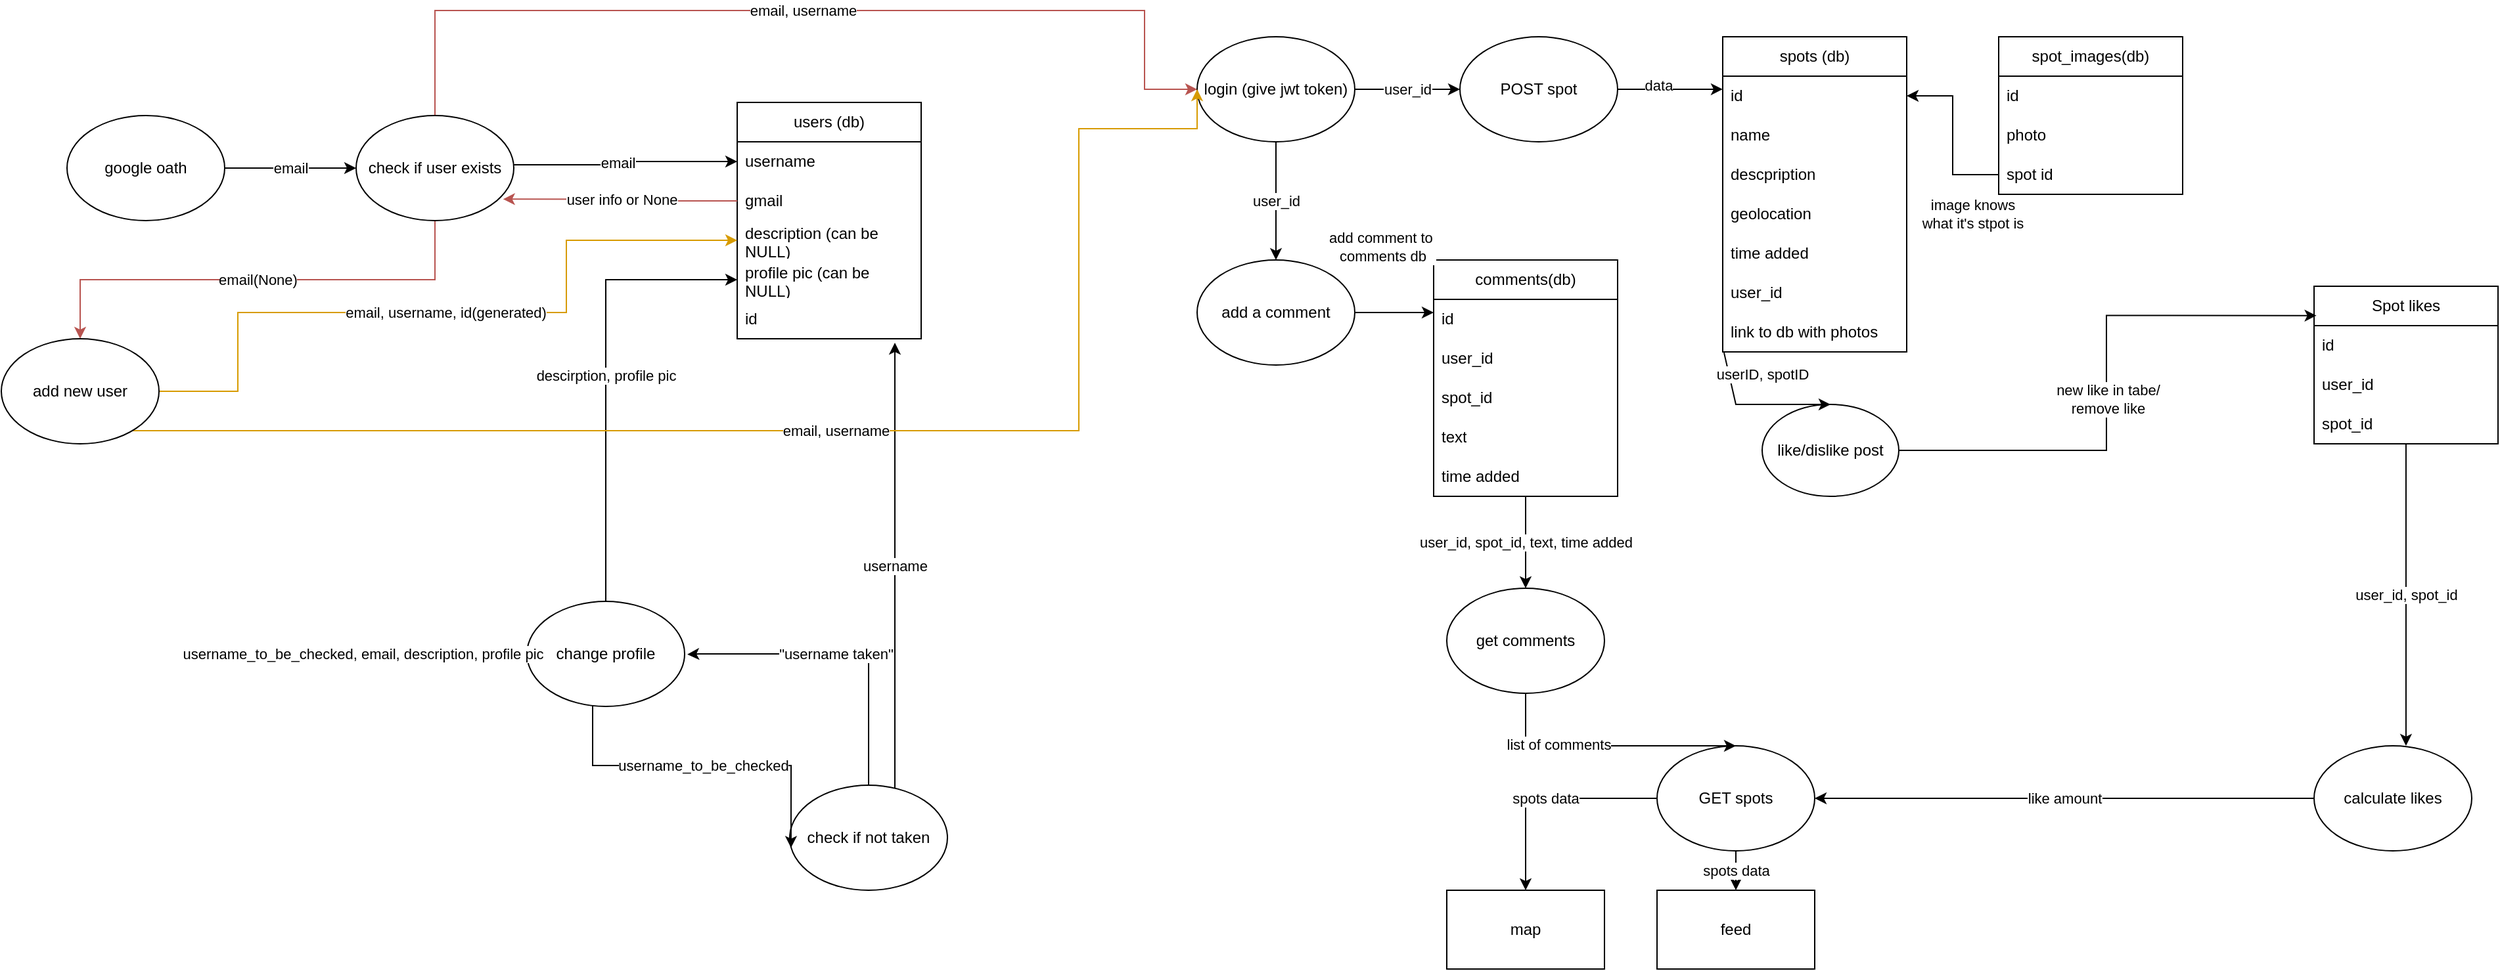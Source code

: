 <mxfile version="24.8.3">
  <diagram name="Lapa-1" id="DH0UnSqfDC02DtX4QLn7">
    <mxGraphModel dx="2844" dy="687" grid="1" gridSize="10" guides="1" tooltips="1" connect="1" arrows="1" fold="1" page="1" pageScale="1" pageWidth="827" pageHeight="1169" math="0" shadow="0">
      <root>
        <mxCell id="0" />
        <mxCell id="1" parent="0" />
        <mxCell id="Dge0FnhCX_SZnIMF-hBO-1" value="users (db)" style="swimlane;fontStyle=0;childLayout=stackLayout;horizontal=1;startSize=30;horizontalStack=0;resizeParent=1;resizeParentMax=0;resizeLast=0;collapsible=1;marginBottom=0;whiteSpace=wrap;html=1;" parent="1" vertex="1">
          <mxGeometry x="-350" y="100" width="140" height="180" as="geometry">
            <mxRectangle x="210" y="220" width="90" height="30" as="alternateBounds" />
          </mxGeometry>
        </mxCell>
        <mxCell id="Dge0FnhCX_SZnIMF-hBO-2" value="username" style="text;strokeColor=none;fillColor=none;align=left;verticalAlign=middle;spacingLeft=4;spacingRight=4;overflow=hidden;points=[[0,0.5],[1,0.5]];portConstraint=eastwest;rotatable=0;whiteSpace=wrap;html=1;" parent="Dge0FnhCX_SZnIMF-hBO-1" vertex="1">
          <mxGeometry y="30" width="140" height="30" as="geometry" />
        </mxCell>
        <mxCell id="ZL5plIcMYZqecuvyyjXK-16" style="edgeStyle=orthogonalEdgeStyle;rounded=0;orthogonalLoop=1;jettySize=auto;html=1;" parent="Dge0FnhCX_SZnIMF-hBO-1" target="Dge0FnhCX_SZnIMF-hBO-2" edge="1">
          <mxGeometry relative="1" as="geometry">
            <mxPoint x="-170" y="47.5" as="sourcePoint" />
            <mxPoint y="42.5" as="targetPoint" />
            <Array as="points">
              <mxPoint x="-84" y="48" />
              <mxPoint x="-84" y="45" />
            </Array>
          </mxGeometry>
        </mxCell>
        <mxCell id="ZL5plIcMYZqecuvyyjXK-17" value="email" style="edgeLabel;html=1;align=center;verticalAlign=middle;resizable=0;points=[];" parent="ZL5plIcMYZqecuvyyjXK-16" vertex="1" connectable="0">
          <mxGeometry x="-0.082" y="2" relative="1" as="geometry">
            <mxPoint as="offset" />
          </mxGeometry>
        </mxCell>
        <mxCell id="Dge0FnhCX_SZnIMF-hBO-3" value="gmail" style="text;strokeColor=none;fillColor=none;align=left;verticalAlign=middle;spacingLeft=4;spacingRight=4;overflow=hidden;points=[[0,0.5],[1,0.5]];portConstraint=eastwest;rotatable=0;whiteSpace=wrap;html=1;" parent="Dge0FnhCX_SZnIMF-hBO-1" vertex="1">
          <mxGeometry y="60" width="140" height="30" as="geometry" />
        </mxCell>
        <mxCell id="Dge0FnhCX_SZnIMF-hBO-4" value="description (can be NULL)" style="text;strokeColor=none;fillColor=none;align=left;verticalAlign=middle;spacingLeft=4;spacingRight=4;overflow=hidden;points=[[0,0.5],[1,0.5]];portConstraint=eastwest;rotatable=0;whiteSpace=wrap;html=1;" parent="Dge0FnhCX_SZnIMF-hBO-1" vertex="1">
          <mxGeometry y="90" width="140" height="30" as="geometry" />
        </mxCell>
        <mxCell id="Dge0FnhCX_SZnIMF-hBO-10" value="profile pic (can be NULL)" style="text;strokeColor=none;fillColor=none;align=left;verticalAlign=middle;spacingLeft=4;spacingRight=4;overflow=hidden;points=[[0,0.5],[1,0.5]];portConstraint=eastwest;rotatable=0;whiteSpace=wrap;html=1;" parent="Dge0FnhCX_SZnIMF-hBO-1" vertex="1">
          <mxGeometry y="120" width="140" height="30" as="geometry" />
        </mxCell>
        <mxCell id="Dge0FnhCX_SZnIMF-hBO-11" value="id" style="text;strokeColor=none;fillColor=none;align=left;verticalAlign=middle;spacingLeft=4;spacingRight=4;overflow=hidden;points=[[0,0.5],[1,0.5]];portConstraint=eastwest;rotatable=0;whiteSpace=wrap;html=1;" parent="Dge0FnhCX_SZnIMF-hBO-1" vertex="1">
          <mxGeometry y="150" width="140" height="30" as="geometry" />
        </mxCell>
        <mxCell id="Dge0FnhCX_SZnIMF-hBO-13" value="email, username" style="edgeStyle=orthogonalEdgeStyle;rounded=0;orthogonalLoop=1;jettySize=auto;html=1;entryX=0;entryY=0.5;entryDx=0;entryDy=0;exitX=0.5;exitY=0;exitDx=0;exitDy=0;fillColor=#f8cecc;strokeColor=#b85450;" parent="1" source="ZL5plIcMYZqecuvyyjXK-2" target="Dge0FnhCX_SZnIMF-hBO-40" edge="1">
          <mxGeometry relative="1" as="geometry">
            <mxPoint x="-500" y="48.82" as="sourcePoint" />
            <mxPoint x="-269.86" y="49.4" as="targetPoint" />
            <Array as="points">
              <mxPoint x="-580" y="30" />
              <mxPoint x="-40" y="30" />
              <mxPoint x="-40" y="90" />
            </Array>
          </mxGeometry>
        </mxCell>
        <mxCell id="Dge0FnhCX_SZnIMF-hBO-16" value="descirption, profile pic" style="edgeStyle=orthogonalEdgeStyle;rounded=0;orthogonalLoop=1;jettySize=auto;html=1;entryX=0;entryY=0.5;entryDx=0;entryDy=0;" parent="1" source="Dge0FnhCX_SZnIMF-hBO-14" target="Dge0FnhCX_SZnIMF-hBO-10" edge="1">
          <mxGeometry relative="1" as="geometry">
            <mxPoint x="-440" y="380" as="targetPoint" />
          </mxGeometry>
        </mxCell>
        <mxCell id="Dge0FnhCX_SZnIMF-hBO-14" value="change profile" style="ellipse;whiteSpace=wrap;html=1;" parent="1" vertex="1">
          <mxGeometry x="-510" y="480" width="120" height="80" as="geometry" />
        </mxCell>
        <mxCell id="ZL5plIcMYZqecuvyyjXK-15" value="email" style="edgeStyle=orthogonalEdgeStyle;rounded=0;orthogonalLoop=1;jettySize=auto;html=1;entryX=0;entryY=0.5;entryDx=0;entryDy=0;" parent="1" source="Dge0FnhCX_SZnIMF-hBO-15" target="ZL5plIcMYZqecuvyyjXK-2" edge="1">
          <mxGeometry relative="1" as="geometry" />
        </mxCell>
        <mxCell id="Dge0FnhCX_SZnIMF-hBO-15" value="google oath" style="ellipse;whiteSpace=wrap;html=1;" parent="1" vertex="1">
          <mxGeometry x="-860" y="110" width="120" height="80" as="geometry" />
        </mxCell>
        <mxCell id="Dge0FnhCX_SZnIMF-hBO-19" value="username" style="edgeStyle=orthogonalEdgeStyle;rounded=0;orthogonalLoop=1;jettySize=auto;html=1;" parent="1" source="Dge0FnhCX_SZnIMF-hBO-17" edge="1">
          <mxGeometry relative="1" as="geometry">
            <mxPoint x="-230" y="283" as="targetPoint" />
            <Array as="points">
              <mxPoint x="-230" y="460" />
              <mxPoint x="-230" y="423" />
            </Array>
          </mxGeometry>
        </mxCell>
        <mxCell id="5IL-UcwhAe_bBwmInw6_-2" style="edgeStyle=orthogonalEdgeStyle;rounded=0;orthogonalLoop=1;jettySize=auto;html=1;entryX=1.017;entryY=0.504;entryDx=0;entryDy=0;entryPerimeter=0;" edge="1" parent="1" source="Dge0FnhCX_SZnIMF-hBO-17" target="Dge0FnhCX_SZnIMF-hBO-14">
          <mxGeometry relative="1" as="geometry">
            <mxPoint x="-380" y="520" as="targetPoint" />
            <Array as="points">
              <mxPoint x="-250" y="520" />
              <mxPoint x="-379" y="520" />
            </Array>
          </mxGeometry>
        </mxCell>
        <mxCell id="5IL-UcwhAe_bBwmInw6_-3" value="&quot;username taken&quot;" style="edgeLabel;html=1;align=center;verticalAlign=middle;resizable=0;points=[];" vertex="1" connectable="0" parent="5IL-UcwhAe_bBwmInw6_-2">
          <mxGeometry x="0.052" relative="1" as="geometry">
            <mxPoint as="offset" />
          </mxGeometry>
        </mxCell>
        <mxCell id="Dge0FnhCX_SZnIMF-hBO-17" value="check if not taken" style="ellipse;whiteSpace=wrap;html=1;" parent="1" vertex="1">
          <mxGeometry x="-310" y="620" width="120" height="80" as="geometry" />
        </mxCell>
        <mxCell id="Dge0FnhCX_SZnIMF-hBO-18" value="username_to_be_checked" style="edgeStyle=orthogonalEdgeStyle;rounded=0;orthogonalLoop=1;jettySize=auto;html=1;entryX=0.008;entryY=0.596;entryDx=0;entryDy=0;entryPerimeter=0;" parent="1" source="Dge0FnhCX_SZnIMF-hBO-14" target="Dge0FnhCX_SZnIMF-hBO-17" edge="1">
          <mxGeometry relative="1" as="geometry">
            <Array as="points">
              <mxPoint x="-460" y="605" />
              <mxPoint x="-309" y="605" />
            </Array>
          </mxGeometry>
        </mxCell>
        <mxCell id="Dge0FnhCX_SZnIMF-hBO-20" value="POST spot" style="ellipse;whiteSpace=wrap;html=1;" parent="1" vertex="1">
          <mxGeometry x="200" y="50" width="120" height="80" as="geometry" />
        </mxCell>
        <mxCell id="Dge0FnhCX_SZnIMF-hBO-21" value="spots (db)" style="swimlane;fontStyle=0;childLayout=stackLayout;horizontal=1;startSize=30;horizontalStack=0;resizeParent=1;resizeParentMax=0;resizeLast=0;collapsible=1;marginBottom=0;whiteSpace=wrap;html=1;" parent="1" vertex="1">
          <mxGeometry x="400" y="50" width="140" height="240" as="geometry" />
        </mxCell>
        <mxCell id="Dge0FnhCX_SZnIMF-hBO-22" value="id" style="text;strokeColor=none;fillColor=none;align=left;verticalAlign=middle;spacingLeft=4;spacingRight=4;overflow=hidden;points=[[0,0.5],[1,0.5]];portConstraint=eastwest;rotatable=0;whiteSpace=wrap;html=1;" parent="Dge0FnhCX_SZnIMF-hBO-21" vertex="1">
          <mxGeometry y="30" width="140" height="30" as="geometry" />
        </mxCell>
        <mxCell id="Dge0FnhCX_SZnIMF-hBO-23" value="name" style="text;strokeColor=none;fillColor=none;align=left;verticalAlign=middle;spacingLeft=4;spacingRight=4;overflow=hidden;points=[[0,0.5],[1,0.5]];portConstraint=eastwest;rotatable=0;whiteSpace=wrap;html=1;" parent="Dge0FnhCX_SZnIMF-hBO-21" vertex="1">
          <mxGeometry y="60" width="140" height="30" as="geometry" />
        </mxCell>
        <mxCell id="Dge0FnhCX_SZnIMF-hBO-24" value="descpription&amp;nbsp;" style="text;strokeColor=none;fillColor=none;align=left;verticalAlign=middle;spacingLeft=4;spacingRight=4;overflow=hidden;points=[[0,0.5],[1,0.5]];portConstraint=eastwest;rotatable=0;whiteSpace=wrap;html=1;" parent="Dge0FnhCX_SZnIMF-hBO-21" vertex="1">
          <mxGeometry y="90" width="140" height="30" as="geometry" />
        </mxCell>
        <mxCell id="Dge0FnhCX_SZnIMF-hBO-25" value="geolocation" style="text;strokeColor=none;fillColor=none;align=left;verticalAlign=middle;spacingLeft=4;spacingRight=4;overflow=hidden;points=[[0,0.5],[1,0.5]];portConstraint=eastwest;rotatable=0;whiteSpace=wrap;html=1;" parent="Dge0FnhCX_SZnIMF-hBO-21" vertex="1">
          <mxGeometry y="120" width="140" height="30" as="geometry" />
        </mxCell>
        <mxCell id="Dge0FnhCX_SZnIMF-hBO-26" value="time added" style="text;strokeColor=none;fillColor=none;align=left;verticalAlign=middle;spacingLeft=4;spacingRight=4;overflow=hidden;points=[[0,0.5],[1,0.5]];portConstraint=eastwest;rotatable=0;whiteSpace=wrap;html=1;" parent="Dge0FnhCX_SZnIMF-hBO-21" vertex="1">
          <mxGeometry y="150" width="140" height="30" as="geometry" />
        </mxCell>
        <mxCell id="Dge0FnhCX_SZnIMF-hBO-27" value="user_id" style="text;strokeColor=none;fillColor=none;align=left;verticalAlign=middle;spacingLeft=4;spacingRight=4;overflow=hidden;points=[[0,0.5],[1,0.5]];portConstraint=eastwest;rotatable=0;whiteSpace=wrap;html=1;" parent="Dge0FnhCX_SZnIMF-hBO-21" vertex="1">
          <mxGeometry y="180" width="140" height="30" as="geometry" />
        </mxCell>
        <mxCell id="Dge0FnhCX_SZnIMF-hBO-28" value="link to db with photos" style="text;strokeColor=none;fillColor=none;align=left;verticalAlign=middle;spacingLeft=4;spacingRight=4;overflow=hidden;points=[[0,0.5],[1,0.5]];portConstraint=eastwest;rotatable=0;whiteSpace=wrap;html=1;" parent="Dge0FnhCX_SZnIMF-hBO-21" vertex="1">
          <mxGeometry y="210" width="140" height="30" as="geometry" />
        </mxCell>
        <mxCell id="Dge0FnhCX_SZnIMF-hBO-29" value="spot_images(db)" style="swimlane;fontStyle=0;childLayout=stackLayout;horizontal=1;startSize=30;horizontalStack=0;resizeParent=1;resizeParentMax=0;resizeLast=0;collapsible=1;marginBottom=0;whiteSpace=wrap;html=1;" parent="1" vertex="1">
          <mxGeometry x="610" y="50" width="140" height="120" as="geometry" />
        </mxCell>
        <mxCell id="Dge0FnhCX_SZnIMF-hBO-30" value="id" style="text;strokeColor=none;fillColor=none;align=left;verticalAlign=middle;spacingLeft=4;spacingRight=4;overflow=hidden;points=[[0,0.5],[1,0.5]];portConstraint=eastwest;rotatable=0;whiteSpace=wrap;html=1;" parent="Dge0FnhCX_SZnIMF-hBO-29" vertex="1">
          <mxGeometry y="30" width="140" height="30" as="geometry" />
        </mxCell>
        <mxCell id="Dge0FnhCX_SZnIMF-hBO-31" value="photo" style="text;strokeColor=none;fillColor=none;align=left;verticalAlign=middle;spacingLeft=4;spacingRight=4;overflow=hidden;points=[[0,0.5],[1,0.5]];portConstraint=eastwest;rotatable=0;whiteSpace=wrap;html=1;" parent="Dge0FnhCX_SZnIMF-hBO-29" vertex="1">
          <mxGeometry y="60" width="140" height="30" as="geometry" />
        </mxCell>
        <mxCell id="Dge0FnhCX_SZnIMF-hBO-45" value="spot id" style="text;strokeColor=none;fillColor=none;align=left;verticalAlign=middle;spacingLeft=4;spacingRight=4;overflow=hidden;points=[[0,0.5],[1,0.5]];portConstraint=eastwest;rotatable=0;whiteSpace=wrap;html=1;" parent="Dge0FnhCX_SZnIMF-hBO-29" vertex="1">
          <mxGeometry y="90" width="140" height="30" as="geometry" />
        </mxCell>
        <mxCell id="Dge0FnhCX_SZnIMF-hBO-41" value="user_id" style="edgeStyle=orthogonalEdgeStyle;rounded=0;orthogonalLoop=1;jettySize=auto;html=1;entryX=0;entryY=0.5;entryDx=0;entryDy=0;" parent="1" source="Dge0FnhCX_SZnIMF-hBO-40" target="Dge0FnhCX_SZnIMF-hBO-20" edge="1">
          <mxGeometry relative="1" as="geometry" />
        </mxCell>
        <mxCell id="Dge0FnhCX_SZnIMF-hBO-54" value="user_id" style="edgeStyle=orthogonalEdgeStyle;rounded=0;orthogonalLoop=1;jettySize=auto;html=1;entryX=0.5;entryY=0;entryDx=0;entryDy=0;" parent="1" source="Dge0FnhCX_SZnIMF-hBO-40" target="Dge0FnhCX_SZnIMF-hBO-53" edge="1">
          <mxGeometry relative="1" as="geometry" />
        </mxCell>
        <mxCell id="Dge0FnhCX_SZnIMF-hBO-40" value="login (give jwt token)" style="ellipse;whiteSpace=wrap;html=1;" parent="1" vertex="1">
          <mxGeometry y="50" width="120" height="80" as="geometry" />
        </mxCell>
        <mxCell id="Dge0FnhCX_SZnIMF-hBO-42" style="edgeStyle=orthogonalEdgeStyle;rounded=0;orthogonalLoop=1;jettySize=auto;html=1;entryX=0;entryY=0.333;entryDx=0;entryDy=0;entryPerimeter=0;" parent="1" source="Dge0FnhCX_SZnIMF-hBO-20" target="Dge0FnhCX_SZnIMF-hBO-22" edge="1">
          <mxGeometry relative="1" as="geometry" />
        </mxCell>
        <mxCell id="Dge0FnhCX_SZnIMF-hBO-43" value="data" style="edgeLabel;html=1;align=center;verticalAlign=middle;resizable=0;points=[];" parent="Dge0FnhCX_SZnIMF-hBO-42" vertex="1" connectable="0">
          <mxGeometry x="-0.242" y="3" relative="1" as="geometry">
            <mxPoint as="offset" />
          </mxGeometry>
        </mxCell>
        <mxCell id="5IL-UcwhAe_bBwmInw6_-14" value="user_id, spot_id, text, time added" style="edgeStyle=orthogonalEdgeStyle;rounded=0;orthogonalLoop=1;jettySize=auto;html=1;entryX=0.5;entryY=0;entryDx=0;entryDy=0;" edge="1" parent="1" source="Dge0FnhCX_SZnIMF-hBO-47" target="5IL-UcwhAe_bBwmInw6_-13">
          <mxGeometry relative="1" as="geometry" />
        </mxCell>
        <mxCell id="Dge0FnhCX_SZnIMF-hBO-47" value="comments(db)" style="swimlane;fontStyle=0;childLayout=stackLayout;horizontal=1;startSize=30;horizontalStack=0;resizeParent=1;resizeParentMax=0;resizeLast=0;collapsible=1;marginBottom=0;whiteSpace=wrap;html=1;" parent="1" vertex="1">
          <mxGeometry x="180" y="220" width="140" height="180" as="geometry" />
        </mxCell>
        <mxCell id="Dge0FnhCX_SZnIMF-hBO-48" value="id" style="text;strokeColor=none;fillColor=none;align=left;verticalAlign=middle;spacingLeft=4;spacingRight=4;overflow=hidden;points=[[0,0.5],[1,0.5]];portConstraint=eastwest;rotatable=0;whiteSpace=wrap;html=1;" parent="Dge0FnhCX_SZnIMF-hBO-47" vertex="1">
          <mxGeometry y="30" width="140" height="30" as="geometry" />
        </mxCell>
        <mxCell id="Dge0FnhCX_SZnIMF-hBO-49" value="user_id" style="text;strokeColor=none;fillColor=none;align=left;verticalAlign=middle;spacingLeft=4;spacingRight=4;overflow=hidden;points=[[0,0.5],[1,0.5]];portConstraint=eastwest;rotatable=0;whiteSpace=wrap;html=1;" parent="Dge0FnhCX_SZnIMF-hBO-47" vertex="1">
          <mxGeometry y="60" width="140" height="30" as="geometry" />
        </mxCell>
        <mxCell id="Dge0FnhCX_SZnIMF-hBO-50" value="spot_id" style="text;strokeColor=none;fillColor=none;align=left;verticalAlign=middle;spacingLeft=4;spacingRight=4;overflow=hidden;points=[[0,0.5],[1,0.5]];portConstraint=eastwest;rotatable=0;whiteSpace=wrap;html=1;" parent="Dge0FnhCX_SZnIMF-hBO-47" vertex="1">
          <mxGeometry y="90" width="140" height="30" as="geometry" />
        </mxCell>
        <mxCell id="Dge0FnhCX_SZnIMF-hBO-51" value="text" style="text;strokeColor=none;fillColor=none;align=left;verticalAlign=middle;spacingLeft=4;spacingRight=4;overflow=hidden;points=[[0,0.5],[1,0.5]];portConstraint=eastwest;rotatable=0;whiteSpace=wrap;html=1;" parent="Dge0FnhCX_SZnIMF-hBO-47" vertex="1">
          <mxGeometry y="120" width="140" height="30" as="geometry" />
        </mxCell>
        <mxCell id="Dge0FnhCX_SZnIMF-hBO-52" value="time added" style="text;strokeColor=none;fillColor=none;align=left;verticalAlign=middle;spacingLeft=4;spacingRight=4;overflow=hidden;points=[[0,0.5],[1,0.5]];portConstraint=eastwest;rotatable=0;whiteSpace=wrap;html=1;" parent="Dge0FnhCX_SZnIMF-hBO-47" vertex="1">
          <mxGeometry y="150" width="140" height="30" as="geometry" />
        </mxCell>
        <mxCell id="Dge0FnhCX_SZnIMF-hBO-55" style="edgeStyle=orthogonalEdgeStyle;rounded=0;orthogonalLoop=1;jettySize=auto;html=1;" parent="1" source="Dge0FnhCX_SZnIMF-hBO-53" edge="1">
          <mxGeometry relative="1" as="geometry">
            <mxPoint x="180" y="260" as="targetPoint" />
          </mxGeometry>
        </mxCell>
        <mxCell id="Dge0FnhCX_SZnIMF-hBO-81" value="add comment to&amp;nbsp;&lt;div&gt;comments db&lt;/div&gt;" style="edgeLabel;html=1;align=center;verticalAlign=middle;resizable=0;points=[];" parent="Dge0FnhCX_SZnIMF-hBO-55" vertex="1" connectable="0">
          <mxGeometry x="-0.495" y="3" relative="1" as="geometry">
            <mxPoint x="5" y="-47" as="offset" />
          </mxGeometry>
        </mxCell>
        <mxCell id="Dge0FnhCX_SZnIMF-hBO-53" value="add a comment" style="ellipse;whiteSpace=wrap;html=1;" parent="1" vertex="1">
          <mxGeometry y="220" width="120" height="80" as="geometry" />
        </mxCell>
        <mxCell id="Dge0FnhCX_SZnIMF-hBO-58" value="Spot likes" style="swimlane;fontStyle=0;childLayout=stackLayout;horizontal=1;startSize=30;horizontalStack=0;resizeParent=1;resizeParentMax=0;resizeLast=0;collapsible=1;marginBottom=0;whiteSpace=wrap;html=1;" parent="1" vertex="1">
          <mxGeometry x="850" y="240" width="140" height="120" as="geometry" />
        </mxCell>
        <mxCell id="Dge0FnhCX_SZnIMF-hBO-59" value="id" style="text;strokeColor=none;fillColor=none;align=left;verticalAlign=middle;spacingLeft=4;spacingRight=4;overflow=hidden;points=[[0,0.5],[1,0.5]];portConstraint=eastwest;rotatable=0;whiteSpace=wrap;html=1;" parent="Dge0FnhCX_SZnIMF-hBO-58" vertex="1">
          <mxGeometry y="30" width="140" height="30" as="geometry" />
        </mxCell>
        <mxCell id="Dge0FnhCX_SZnIMF-hBO-60" value="user_id" style="text;strokeColor=none;fillColor=none;align=left;verticalAlign=middle;spacingLeft=4;spacingRight=4;overflow=hidden;points=[[0,0.5],[1,0.5]];portConstraint=eastwest;rotatable=0;whiteSpace=wrap;html=1;" parent="Dge0FnhCX_SZnIMF-hBO-58" vertex="1">
          <mxGeometry y="60" width="140" height="30" as="geometry" />
        </mxCell>
        <mxCell id="Dge0FnhCX_SZnIMF-hBO-61" value="spot_id" style="text;strokeColor=none;fillColor=none;align=left;verticalAlign=middle;spacingLeft=4;spacingRight=4;overflow=hidden;points=[[0,0.5],[1,0.5]];portConstraint=eastwest;rotatable=0;whiteSpace=wrap;html=1;" parent="Dge0FnhCX_SZnIMF-hBO-58" vertex="1">
          <mxGeometry y="90" width="140" height="30" as="geometry" />
        </mxCell>
        <mxCell id="Dge0FnhCX_SZnIMF-hBO-70" style="edgeStyle=orthogonalEdgeStyle;rounded=0;orthogonalLoop=1;jettySize=auto;html=1;exitX=0;exitY=0.5;exitDx=0;exitDy=0;entryX=1;entryY=0.5;entryDx=0;entryDy=0;" parent="1" source="Dge0FnhCX_SZnIMF-hBO-45" target="Dge0FnhCX_SZnIMF-hBO-22" edge="1">
          <mxGeometry relative="1" as="geometry" />
        </mxCell>
        <mxCell id="Dge0FnhCX_SZnIMF-hBO-85" value="image knows&lt;div&gt;what it&#39;s stpot is&lt;/div&gt;" style="edgeLabel;html=1;align=center;verticalAlign=middle;resizable=0;points=[];" parent="Dge0FnhCX_SZnIMF-hBO-70" vertex="1" connectable="0">
          <mxGeometry x="-0.208" y="3" relative="1" as="geometry">
            <mxPoint x="18" y="46" as="offset" />
          </mxGeometry>
        </mxCell>
        <mxCell id="Dge0FnhCX_SZnIMF-hBO-89" value="like/dislike post" style="ellipse;whiteSpace=wrap;html=1;" parent="1" vertex="1">
          <mxGeometry x="430" y="330" width="104" height="70" as="geometry" />
        </mxCell>
        <mxCell id="Dge0FnhCX_SZnIMF-hBO-90" value="" style="endArrow=classic;html=1;rounded=0;entryX=0.5;entryY=0;entryDx=0;entryDy=0;exitX=0.007;exitY=1.019;exitDx=0;exitDy=0;exitPerimeter=0;" parent="1" source="Dge0FnhCX_SZnIMF-hBO-28" target="Dge0FnhCX_SZnIMF-hBO-89" edge="1">
          <mxGeometry width="50" height="50" relative="1" as="geometry">
            <mxPoint x="360" y="300" as="sourcePoint" />
            <mxPoint x="410" y="250" as="targetPoint" />
            <Array as="points">
              <mxPoint x="410" y="330" />
            </Array>
          </mxGeometry>
        </mxCell>
        <mxCell id="Dge0FnhCX_SZnIMF-hBO-98" value="userID, spotID" style="edgeLabel;html=1;align=center;verticalAlign=middle;resizable=0;points=[];" parent="Dge0FnhCX_SZnIMF-hBO-90" vertex="1" connectable="0">
          <mxGeometry x="-0.723" y="-1" relative="1" as="geometry">
            <mxPoint x="26" y="1" as="offset" />
          </mxGeometry>
        </mxCell>
        <mxCell id="Dge0FnhCX_SZnIMF-hBO-91" style="edgeStyle=orthogonalEdgeStyle;rounded=0;orthogonalLoop=1;jettySize=auto;html=1;exitX=1;exitY=0.5;exitDx=0;exitDy=0;entryX=0.013;entryY=0.186;entryDx=0;entryDy=0;entryPerimeter=0;" parent="1" source="Dge0FnhCX_SZnIMF-hBO-89" target="Dge0FnhCX_SZnIMF-hBO-58" edge="1">
          <mxGeometry relative="1" as="geometry" />
        </mxCell>
        <mxCell id="Dge0FnhCX_SZnIMF-hBO-92" value="new like in tabe/&lt;div&gt;remove like&lt;/div&gt;" style="edgeLabel;html=1;align=center;verticalAlign=middle;resizable=0;points=[];" parent="Dge0FnhCX_SZnIMF-hBO-91" vertex="1" connectable="0">
          <mxGeometry x="-0.064" y="-1" relative="1" as="geometry">
            <mxPoint as="offset" />
          </mxGeometry>
        </mxCell>
        <mxCell id="ZL5plIcMYZqecuvyyjXK-21" value="email(None)" style="edgeStyle=orthogonalEdgeStyle;rounded=0;orthogonalLoop=1;jettySize=auto;html=1;exitX=0.5;exitY=1;exitDx=0;exitDy=0;entryX=0.5;entryY=0;entryDx=0;entryDy=0;fillColor=#f8cecc;strokeColor=#b85450;" parent="1" source="ZL5plIcMYZqecuvyyjXK-2" target="ZL5plIcMYZqecuvyyjXK-20" edge="1">
          <mxGeometry relative="1" as="geometry" />
        </mxCell>
        <mxCell id="ZL5plIcMYZqecuvyyjXK-2" value="check if user exists" style="ellipse;whiteSpace=wrap;html=1;" parent="1" vertex="1">
          <mxGeometry x="-640" y="110" width="120" height="80" as="geometry" />
        </mxCell>
        <mxCell id="ZL5plIcMYZqecuvyyjXK-19" value="user info or None" style="edgeStyle=orthogonalEdgeStyle;rounded=0;orthogonalLoop=1;jettySize=auto;html=1;entryX=0.932;entryY=0.796;entryDx=0;entryDy=0;entryPerimeter=0;fillColor=#f8cecc;strokeColor=#b85450;" parent="1" source="Dge0FnhCX_SZnIMF-hBO-3" target="ZL5plIcMYZqecuvyyjXK-2" edge="1">
          <mxGeometry relative="1" as="geometry" />
        </mxCell>
        <mxCell id="ZL5plIcMYZqecuvyyjXK-22" value="email, username, id(generated)" style="edgeStyle=orthogonalEdgeStyle;rounded=0;orthogonalLoop=1;jettySize=auto;html=1;fillColor=#ffe6cc;strokeColor=#d79b00;" parent="1" source="ZL5plIcMYZqecuvyyjXK-20" target="Dge0FnhCX_SZnIMF-hBO-4" edge="1">
          <mxGeometry relative="1" as="geometry">
            <Array as="points">
              <mxPoint x="-730" y="260" />
              <mxPoint x="-480" y="260" />
              <mxPoint x="-480" y="205" />
            </Array>
          </mxGeometry>
        </mxCell>
        <mxCell id="ZL5plIcMYZqecuvyyjXK-25" value="email, username" style="edgeStyle=orthogonalEdgeStyle;rounded=0;orthogonalLoop=1;jettySize=auto;html=1;entryX=0;entryY=0.5;entryDx=0;entryDy=0;fillColor=#ffe6cc;strokeColor=#d79b00;" parent="1" source="ZL5plIcMYZqecuvyyjXK-20" target="Dge0FnhCX_SZnIMF-hBO-40" edge="1">
          <mxGeometry relative="1" as="geometry">
            <Array as="points">
              <mxPoint x="-90" y="350" />
              <mxPoint x="-90" y="120" />
              <mxPoint y="120" />
            </Array>
          </mxGeometry>
        </mxCell>
        <mxCell id="ZL5plIcMYZqecuvyyjXK-20" value="add new user" style="ellipse;whiteSpace=wrap;html=1;" parent="1" vertex="1">
          <mxGeometry x="-910" y="280" width="120" height="80" as="geometry" />
        </mxCell>
        <mxCell id="5IL-UcwhAe_bBwmInw6_-1" value="username_to_be_checked, email, description, profile pic " style="endArrow=classic;html=1;rounded=0;" edge="1" parent="1">
          <mxGeometry width="50" height="50" relative="1" as="geometry">
            <mxPoint x="-760" y="520" as="sourcePoint" />
            <mxPoint x="-510" y="520" as="targetPoint" />
          </mxGeometry>
        </mxCell>
        <mxCell id="5IL-UcwhAe_bBwmInw6_-4" value="map" style="rounded=0;whiteSpace=wrap;html=1;" vertex="1" parent="1">
          <mxGeometry x="190" y="700" width="120" height="60" as="geometry" />
        </mxCell>
        <mxCell id="5IL-UcwhAe_bBwmInw6_-5" value="feed" style="rounded=0;whiteSpace=wrap;html=1;" vertex="1" parent="1">
          <mxGeometry x="350" y="700" width="120" height="60" as="geometry" />
        </mxCell>
        <mxCell id="5IL-UcwhAe_bBwmInw6_-7" value="spots data" style="edgeStyle=orthogonalEdgeStyle;rounded=0;orthogonalLoop=1;jettySize=auto;html=1;entryX=0.5;entryY=0;entryDx=0;entryDy=0;" edge="1" parent="1" source="5IL-UcwhAe_bBwmInw6_-6" target="5IL-UcwhAe_bBwmInw6_-5">
          <mxGeometry relative="1" as="geometry" />
        </mxCell>
        <mxCell id="5IL-UcwhAe_bBwmInw6_-8" value="spots data " style="edgeStyle=orthogonalEdgeStyle;rounded=0;orthogonalLoop=1;jettySize=auto;html=1;entryX=0.5;entryY=0;entryDx=0;entryDy=0;" edge="1" parent="1" source="5IL-UcwhAe_bBwmInw6_-6" target="5IL-UcwhAe_bBwmInw6_-4">
          <mxGeometry relative="1" as="geometry" />
        </mxCell>
        <mxCell id="5IL-UcwhAe_bBwmInw6_-6" value="GET spots" style="ellipse;whiteSpace=wrap;html=1;" vertex="1" parent="1">
          <mxGeometry x="350" y="590" width="120" height="80" as="geometry" />
        </mxCell>
        <mxCell id="5IL-UcwhAe_bBwmInw6_-12" value="like amount" style="edgeStyle=orthogonalEdgeStyle;rounded=0;orthogonalLoop=1;jettySize=auto;html=1;entryX=1;entryY=0.5;entryDx=0;entryDy=0;" edge="1" parent="1" source="5IL-UcwhAe_bBwmInw6_-10" target="5IL-UcwhAe_bBwmInw6_-6">
          <mxGeometry relative="1" as="geometry" />
        </mxCell>
        <mxCell id="5IL-UcwhAe_bBwmInw6_-10" value="calculate likes" style="ellipse;whiteSpace=wrap;html=1;" vertex="1" parent="1">
          <mxGeometry x="850" y="590" width="120" height="80" as="geometry" />
        </mxCell>
        <mxCell id="5IL-UcwhAe_bBwmInw6_-11" value="user_id, spot_id" style="edgeStyle=orthogonalEdgeStyle;rounded=0;orthogonalLoop=1;jettySize=auto;html=1;entryX=0.583;entryY=0;entryDx=0;entryDy=0;entryPerimeter=0;" edge="1" parent="1" source="Dge0FnhCX_SZnIMF-hBO-58" target="5IL-UcwhAe_bBwmInw6_-10">
          <mxGeometry relative="1" as="geometry" />
        </mxCell>
        <mxCell id="5IL-UcwhAe_bBwmInw6_-15" style="edgeStyle=orthogonalEdgeStyle;rounded=0;orthogonalLoop=1;jettySize=auto;html=1;entryX=0.5;entryY=0;entryDx=0;entryDy=0;" edge="1" parent="1" source="5IL-UcwhAe_bBwmInw6_-13" target="5IL-UcwhAe_bBwmInw6_-6">
          <mxGeometry relative="1" as="geometry">
            <Array as="points">
              <mxPoint x="250" y="590" />
            </Array>
          </mxGeometry>
        </mxCell>
        <mxCell id="5IL-UcwhAe_bBwmInw6_-16" value="list of comments" style="edgeLabel;html=1;align=center;verticalAlign=middle;resizable=0;points=[];" vertex="1" connectable="0" parent="5IL-UcwhAe_bBwmInw6_-15">
          <mxGeometry x="-0.357" y="1" relative="1" as="geometry">
            <mxPoint as="offset" />
          </mxGeometry>
        </mxCell>
        <mxCell id="5IL-UcwhAe_bBwmInw6_-13" value="get comments" style="ellipse;whiteSpace=wrap;html=1;" vertex="1" parent="1">
          <mxGeometry x="190" y="470" width="120" height="80" as="geometry" />
        </mxCell>
      </root>
    </mxGraphModel>
  </diagram>
</mxfile>
